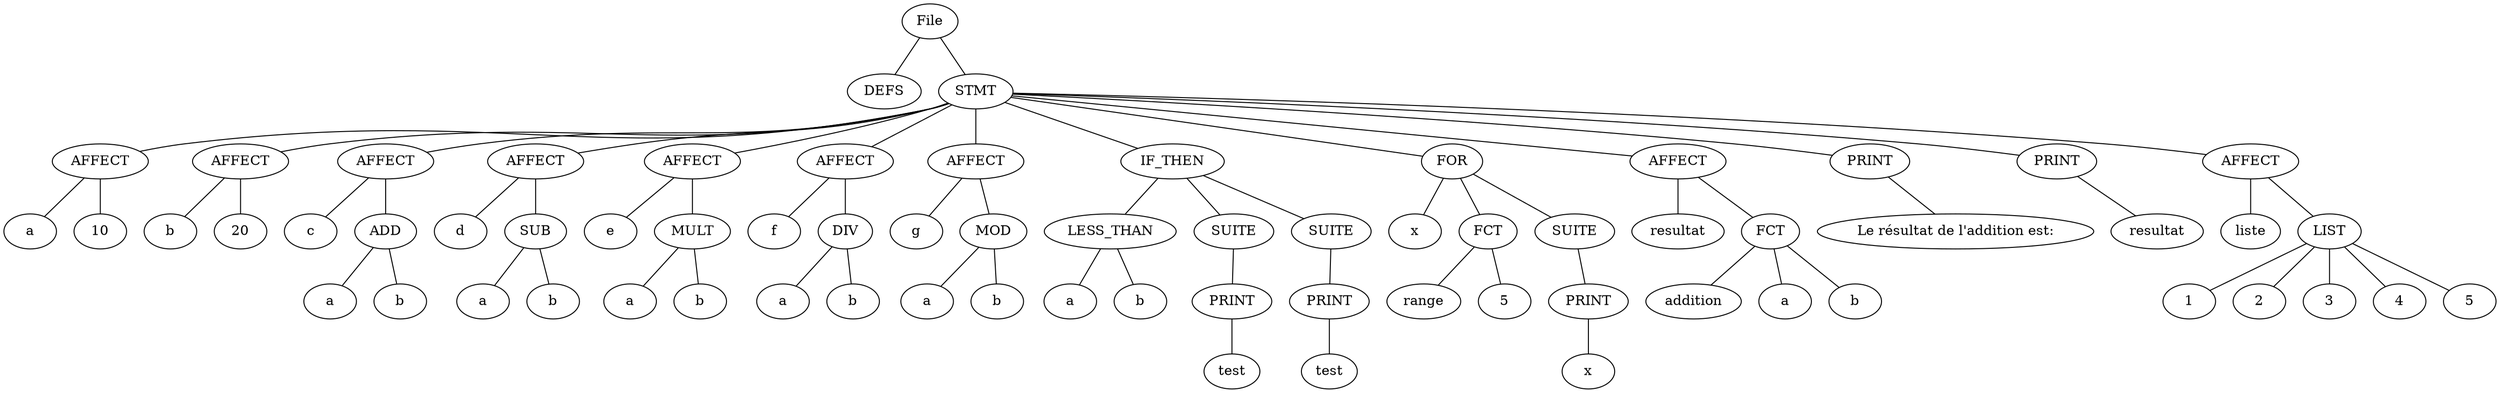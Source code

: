 graph G {
  root [label="File"];
  root -- root_defs;
  root_defs [label="DEFS"];
  root -- root_stmts;
  root_stmts [label="STMT"];
  root_stmts -- root_stmts_2061475679;
  root_stmts_2061475679 [label="AFFECT"];
  root_stmts_2061475679_leftExpr [label="a"];
  root_stmts_2061475679 -- root_stmts_2061475679_leftExpr;
  root_stmts_2061475679_rightExpr [label="10"];
  root_stmts_2061475679 -- root_stmts_2061475679_rightExpr;
  root_stmts -- root_stmts_989110044;
  root_stmts_989110044 [label="AFFECT"];
  root_stmts_989110044_leftExpr [label="b"];
  root_stmts_989110044 -- root_stmts_989110044_leftExpr;
  root_stmts_989110044_rightExpr [label="20"];
  root_stmts_989110044 -- root_stmts_989110044_rightExpr;
  root_stmts -- root_stmts_424058530;
  root_stmts_424058530 [label="AFFECT"];
  root_stmts_424058530_leftExpr [label="c"];
  root_stmts_424058530 -- root_stmts_424058530_leftExpr;
  root_stmts_424058530_rightExpr [label="ADD"];
  root_stmts_424058530_rightExpr -- root_stmts_424058530_rightExpr_left;
  root_stmts_424058530_rightExpr_left [label="a"];
  root_stmts_424058530_rightExpr -- root_stmts_424058530_rightExpr_right;
  root_stmts_424058530_rightExpr_right [label="b"];
  root_stmts_424058530 -- root_stmts_424058530_rightExpr;
  root_stmts -- root_stmts_321001045;
  root_stmts_321001045 [label="AFFECT"];
  root_stmts_321001045_leftExpr [label="d"];
  root_stmts_321001045 -- root_stmts_321001045_leftExpr;
  root_stmts_321001045_rightExpr [label="SUB"];
  root_stmts_321001045_rightExpr -- root_stmts_321001045_rightExpr_left;
  root_stmts_321001045_rightExpr_left [label="a"];
  root_stmts_321001045_rightExpr -- root_stmts_321001045_rightExpr_right;
  root_stmts_321001045_rightExpr_right [label="b"];
  root_stmts_321001045 -- root_stmts_321001045_rightExpr;
  root_stmts -- root_stmts_791452441;
  root_stmts_791452441 [label="AFFECT"];
  root_stmts_791452441_leftExpr [label="e"];
  root_stmts_791452441 -- root_stmts_791452441_leftExpr;
  root_stmts_791452441_rightExpr [label="MULT"];
  root_stmts_791452441_rightExpr -- root_stmts_791452441_rightExpr_left;
  root_stmts_791452441_rightExpr_left [label="a"];
  root_stmts_791452441_rightExpr -- root_stmts_791452441_rightExpr_right;
  root_stmts_791452441_rightExpr_right [label="b"];
  root_stmts_791452441 -- root_stmts_791452441_rightExpr;
  root_stmts -- root_stmts_834600351;
  root_stmts_834600351 [label="AFFECT"];
  root_stmts_834600351_leftExpr [label="f"];
  root_stmts_834600351 -- root_stmts_834600351_leftExpr;
  root_stmts_834600351_rightExpr [label="DIV"];
  root_stmts_834600351_rightExpr -- root_stmts_834600351_rightExpr_left;
  root_stmts_834600351_rightExpr_left [label="a"];
  root_stmts_834600351_rightExpr -- root_stmts_834600351_rightExpr_right;
  root_stmts_834600351_rightExpr_right [label="b"];
  root_stmts_834600351 -- root_stmts_834600351_rightExpr;
  root_stmts -- root_stmts_471910020;
  root_stmts_471910020 [label="AFFECT"];
  root_stmts_471910020_leftExpr [label="g"];
  root_stmts_471910020 -- root_stmts_471910020_leftExpr;
  root_stmts_471910020_rightExpr [label="MOD"];
  root_stmts_471910020_rightExpr -- root_stmts_471910020_rightExpr_left;
  root_stmts_471910020_rightExpr_left [label="a"];
  root_stmts_471910020_rightExpr -- root_stmts_471910020_rightExpr_right;
  root_stmts_471910020_rightExpr_right [label="b"];
  root_stmts_471910020 -- root_stmts_471910020_rightExpr;
  root_stmts -- root_stmts_531885035;
  root_stmts_531885035 [label="IF_THEN"];
  root_stmts_531885035 -- root_stmts_531885035_if;
  root_stmts_531885035_if [label="LESS_THAN"];
  root_stmts_531885035_if -- root_stmts_531885035_if_left;
  root_stmts_531885035_if_left [label="a"];
  root_stmts_531885035_if -- root_stmts_531885035_if_right;
  root_stmts_531885035_if_right [label="b"];
  root_stmts_531885035 -- root_stmts_531885035_then;
  root_stmts_531885035_then [label="SUITE"];
  root_stmts_531885035_then -- root_stmts_531885035_then_1418481495;
  root_stmts_531885035_then_1418481495 [label="PRINT"];
  root_stmts_531885035_then_1418481495 -- root_stmts_531885035_then_1418481495_;
  root_stmts_531885035_then_1418481495_ [label="test"];
  root_stmts_531885035 -- root_stmts_531885035_else;
  root_stmts_531885035_else [label="SUITE"];
  root_stmts_531885035_else -- root_stmts_531885035_else_303563356;
  root_stmts_531885035_else_303563356 [label="PRINT"];
  root_stmts_531885035_else_303563356 -- root_stmts_531885035_else_303563356_;
  root_stmts_531885035_else_303563356_ [label="test"];
  root_stmts -- root_stmts_135721597;
  root_stmts_135721597 [label="FOR"];
  root_stmts_135721597 -- root_stmts_135721597_ident;
  root_stmts_135721597_ident [label="x"];
  root_stmts_135721597 -- root_stmts_135721597_expr;
  root_stmts_135721597_expr [label="FCT"];
  root_stmts_135721597_expr -- root_stmts_135721597_expr_142257191;
  root_stmts_135721597_expr_142257191 [label="range"];
  root_stmts_135721597_expr -- root_stmts_135721597_expr_1044036744;
  root_stmts_135721597_expr_1044036744 [label="5"];
  root_stmts_135721597 -- root_stmts_135721597_suite;
  root_stmts_135721597_suite [label="SUITE"];
  root_stmts_135721597_suite -- root_stmts_135721597_suite_1826771953;
  root_stmts_135721597_suite_1826771953 [label="PRINT"];
  root_stmts_135721597_suite_1826771953 -- root_stmts_135721597_suite_1826771953_;
  root_stmts_135721597_suite_1826771953_ [label="x"];
  root_stmts -- root_stmts_1406718218;
  root_stmts_1406718218 [label="AFFECT"];
  root_stmts_1406718218_leftExpr [label="resultat"];
  root_stmts_1406718218 -- root_stmts_1406718218_leftExpr;
  root_stmts_1406718218_rightExpr [label="FCT"];
  root_stmts_1406718218_rightExpr -- root_stmts_1406718218_rightExpr_245257410;
  root_stmts_1406718218_rightExpr_245257410 [label="addition"];
  root_stmts_1406718218_rightExpr -- root_stmts_1406718218_rightExpr_1705736037;
  root_stmts_1406718218_rightExpr_1705736037 [label="a"];
  root_stmts_1406718218_rightExpr -- root_stmts_1406718218_rightExpr_455659002;
  root_stmts_1406718218_rightExpr_455659002 [label="b"];
  root_stmts_1406718218 -- root_stmts_1406718218_rightExpr;
  root_stmts -- root_stmts_250421012;
  root_stmts_250421012 [label="PRINT"];
  root_stmts_250421012 -- root_stmts_250421012_;
  root_stmts_250421012_ [label="Le résultat de l'addition est:"];
  root_stmts -- root_stmts_1915318863;
  root_stmts_1915318863 [label="PRINT"];
  root_stmts_1915318863 -- root_stmts_1915318863_;
  root_stmts_1915318863_ [label="resultat"];
  root_stmts -- root_stmts_1283928880;
  root_stmts_1283928880 [label="AFFECT"];
  root_stmts_1283928880_leftExpr [label="liste"];
  root_stmts_1283928880 -- root_stmts_1283928880_leftExpr;
  root_stmts_1283928880_rightExpr [label="LIST"];
  root_stmts_1283928880_rightExpr -- root_stmts_1283928880_rightExpr_295530567;
  root_stmts_1283928880_rightExpr_295530567 [label="1"];
  root_stmts_1283928880_rightExpr -- root_stmts_1283928880_rightExpr_2003749087;
  root_stmts_1283928880_rightExpr_2003749087 [label="2"];
  root_stmts_1283928880_rightExpr -- root_stmts_1283928880_rightExpr_1324119927;
  root_stmts_1283928880_rightExpr_1324119927 [label="3"];
  root_stmts_1283928880_rightExpr -- root_stmts_1283928880_rightExpr_990368553;
  root_stmts_1283928880_rightExpr_990368553 [label="4"];
  root_stmts_1283928880_rightExpr -- root_stmts_1283928880_rightExpr_1096979270;
  root_stmts_1283928880_rightExpr_1096979270 [label="5"];
  root_stmts_1283928880 -- root_stmts_1283928880_rightExpr;
}
